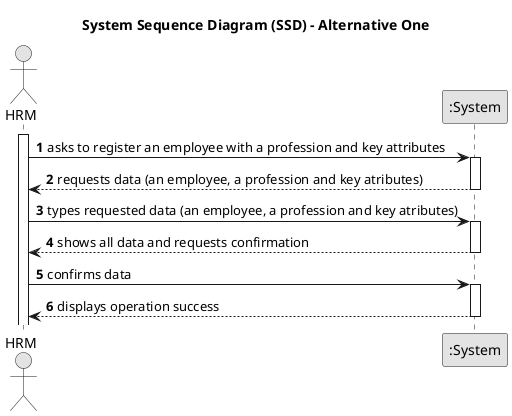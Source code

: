 @startuml
skinparam monochrome true
skinparam packageStyle rectangle
skinparam shadowing false

title System Sequence Diagram (SSD) - Alternative One

autonumber

actor "HRM" as HRM
participant ":System" as System

activate HRM

    HRM -> System : asks to register an employee with a profession and key attributes

    activate System

        System --> HRM : requests data (an employee, a profession and key atributes)
    deactivate System

    HRM -> System : types requested data (an employee, a profession and key atributes)
    activate System

        System --> HRM : shows all data and requests confirmation
    deactivate System

    HRM -> System : confirms data
    activate System

        System --> HRM : displays operation success
    deactivate System

@enduml